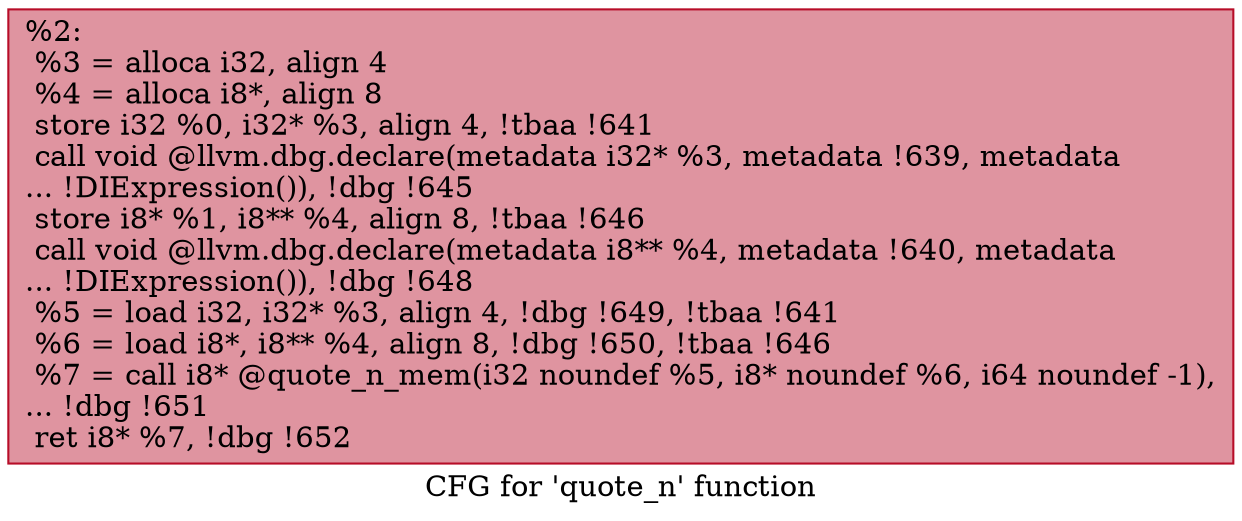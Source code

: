 digraph "CFG for 'quote_n' function" {
	label="CFG for 'quote_n' function";

	Node0x16ede70 [shape=record,color="#b70d28ff", style=filled, fillcolor="#b70d2870",label="{%2:\l  %3 = alloca i32, align 4\l  %4 = alloca i8*, align 8\l  store i32 %0, i32* %3, align 4, !tbaa !641\l  call void @llvm.dbg.declare(metadata i32* %3, metadata !639, metadata\l... !DIExpression()), !dbg !645\l  store i8* %1, i8** %4, align 8, !tbaa !646\l  call void @llvm.dbg.declare(metadata i8** %4, metadata !640, metadata\l... !DIExpression()), !dbg !648\l  %5 = load i32, i32* %3, align 4, !dbg !649, !tbaa !641\l  %6 = load i8*, i8** %4, align 8, !dbg !650, !tbaa !646\l  %7 = call i8* @quote_n_mem(i32 noundef %5, i8* noundef %6, i64 noundef -1),\l... !dbg !651\l  ret i8* %7, !dbg !652\l}"];
}
